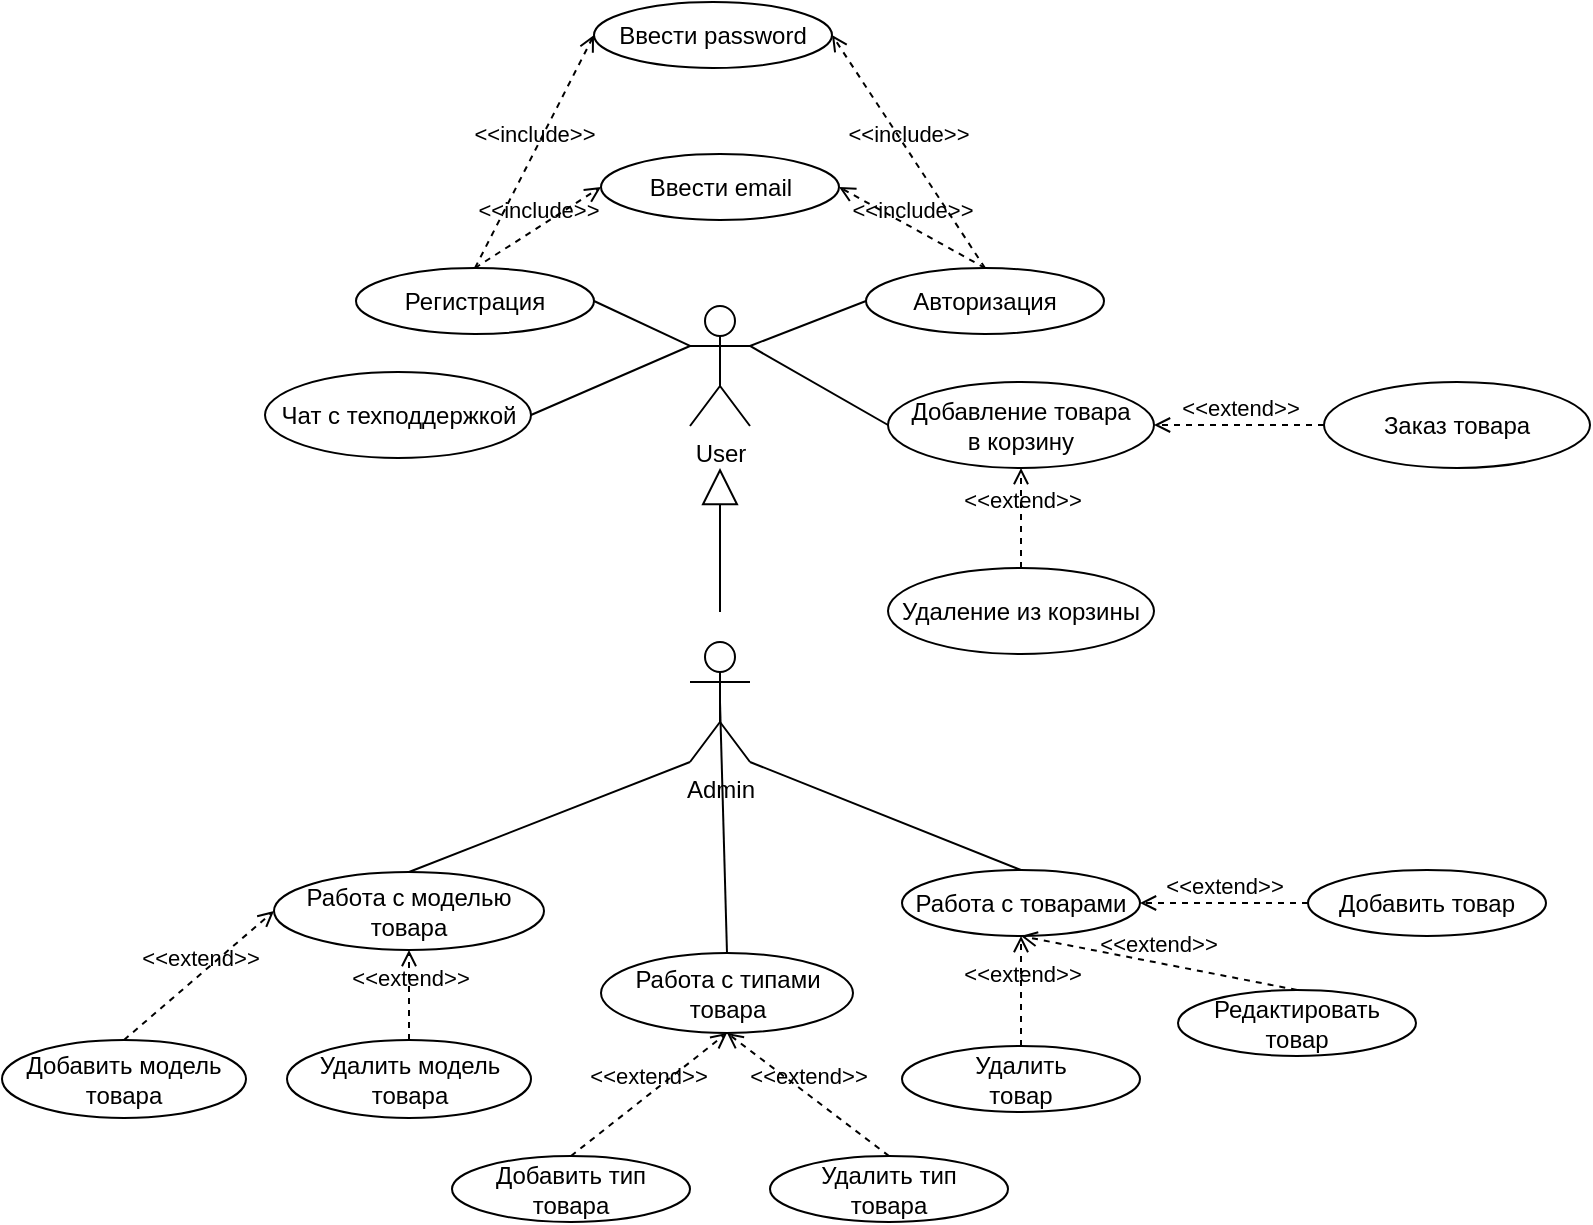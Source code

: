 <mxfile version="24.3.1" type="device">
  <diagram name="Страница — 1" id="TksphpOLSOIeSQB3T_Iy">
    <mxGraphModel dx="1500" dy="757" grid="0" gridSize="10" guides="1" tooltips="1" connect="1" arrows="1" fold="1" page="1" pageScale="1" pageWidth="827" pageHeight="1169" math="0" shadow="0">
      <root>
        <mxCell id="0" />
        <mxCell id="1" parent="0" />
        <mxCell id="026e-08fQiQGaKTBDYC8-1" value="User" style="shape=umlActor;verticalLabelPosition=bottom;verticalAlign=top;html=1;outlineConnect=0;" vertex="1" parent="1">
          <mxGeometry x="354" y="193" width="30" height="60" as="geometry" />
        </mxCell>
        <mxCell id="026e-08fQiQGaKTBDYC8-2" value="Admin" style="shape=umlActor;verticalLabelPosition=bottom;verticalAlign=top;html=1;outlineConnect=0;" vertex="1" parent="1">
          <mxGeometry x="354" y="361" width="30" height="60" as="geometry" />
        </mxCell>
        <mxCell id="026e-08fQiQGaKTBDYC8-6" value="Авторизация" style="ellipse;whiteSpace=wrap;html=1;" vertex="1" parent="1">
          <mxGeometry x="442" y="174" width="119" height="33" as="geometry" />
        </mxCell>
        <mxCell id="026e-08fQiQGaKTBDYC8-8" value="Регистрация" style="ellipse;whiteSpace=wrap;html=1;" vertex="1" parent="1">
          <mxGeometry x="187" y="174" width="119" height="33" as="geometry" />
        </mxCell>
        <mxCell id="026e-08fQiQGaKTBDYC8-9" value="&amp;lt;&amp;lt;include&amp;gt;&amp;gt;" style="html=1;verticalAlign=bottom;labelBackgroundColor=none;endArrow=open;endFill=0;dashed=1;rounded=0;exitX=0.5;exitY=0;exitDx=0;exitDy=0;entryX=0;entryY=0.5;entryDx=0;entryDy=0;" edge="1" parent="1" source="026e-08fQiQGaKTBDYC8-8" target="026e-08fQiQGaKTBDYC8-13">
          <mxGeometry width="160" relative="1" as="geometry">
            <mxPoint x="556" y="489" as="sourcePoint" />
            <mxPoint x="716" y="489" as="targetPoint" />
          </mxGeometry>
        </mxCell>
        <mxCell id="026e-08fQiQGaKTBDYC8-10" value="" style="endArrow=none;html=1;rounded=0;entryX=0;entryY=0.333;entryDx=0;entryDy=0;entryPerimeter=0;exitX=1;exitY=0.5;exitDx=0;exitDy=0;" edge="1" parent="1" source="026e-08fQiQGaKTBDYC8-8" target="026e-08fQiQGaKTBDYC8-1">
          <mxGeometry width="50" height="50" relative="1" as="geometry">
            <mxPoint x="218" y="459" as="sourcePoint" />
            <mxPoint x="268" y="409" as="targetPoint" />
          </mxGeometry>
        </mxCell>
        <mxCell id="026e-08fQiQGaKTBDYC8-11" value="" style="endArrow=none;html=1;rounded=0;entryX=1;entryY=0.333;entryDx=0;entryDy=0;entryPerimeter=0;exitX=0;exitY=0.5;exitDx=0;exitDy=0;" edge="1" parent="1" source="026e-08fQiQGaKTBDYC8-6" target="026e-08fQiQGaKTBDYC8-1">
          <mxGeometry width="50" height="50" relative="1" as="geometry">
            <mxPoint x="445" y="246" as="sourcePoint" />
            <mxPoint x="493" y="269" as="targetPoint" />
          </mxGeometry>
        </mxCell>
        <mxCell id="026e-08fQiQGaKTBDYC8-12" value="Ввести email" style="ellipse;whiteSpace=wrap;html=1;" vertex="1" parent="1">
          <mxGeometry x="309.5" y="117" width="119" height="33" as="geometry" />
        </mxCell>
        <mxCell id="026e-08fQiQGaKTBDYC8-13" value="Ввести password" style="ellipse;whiteSpace=wrap;html=1;" vertex="1" parent="1">
          <mxGeometry x="306" y="41" width="119" height="33" as="geometry" />
        </mxCell>
        <mxCell id="026e-08fQiQGaKTBDYC8-14" value="&amp;lt;&amp;lt;include&amp;gt;&amp;gt;" style="html=1;verticalAlign=bottom;labelBackgroundColor=none;endArrow=open;endFill=0;dashed=1;rounded=0;exitX=0.5;exitY=0;exitDx=0;exitDy=0;entryX=0;entryY=0.5;entryDx=0;entryDy=0;" edge="1" parent="1" source="026e-08fQiQGaKTBDYC8-8" target="026e-08fQiQGaKTBDYC8-12">
          <mxGeometry width="160" relative="1" as="geometry">
            <mxPoint x="125" y="501" as="sourcePoint" />
            <mxPoint x="285" y="501" as="targetPoint" />
          </mxGeometry>
        </mxCell>
        <mxCell id="026e-08fQiQGaKTBDYC8-15" value="&amp;lt;&amp;lt;include&amp;gt;&amp;gt;" style="html=1;verticalAlign=bottom;labelBackgroundColor=none;endArrow=open;endFill=0;dashed=1;rounded=0;exitX=0.5;exitY=0;exitDx=0;exitDy=0;entryX=1;entryY=0.5;entryDx=0;entryDy=0;" edge="1" parent="1" source="026e-08fQiQGaKTBDYC8-6" target="026e-08fQiQGaKTBDYC8-13">
          <mxGeometry width="160" relative="1" as="geometry">
            <mxPoint x="623" y="180" as="sourcePoint" />
            <mxPoint x="783" y="180" as="targetPoint" />
          </mxGeometry>
        </mxCell>
        <mxCell id="026e-08fQiQGaKTBDYC8-16" value="&amp;lt;&amp;lt;include&amp;gt;&amp;gt;" style="html=1;verticalAlign=bottom;labelBackgroundColor=none;endArrow=open;endFill=0;dashed=1;rounded=0;exitX=0.5;exitY=0;exitDx=0;exitDy=0;entryX=1;entryY=0.5;entryDx=0;entryDy=0;" edge="1" parent="1" source="026e-08fQiQGaKTBDYC8-6" target="026e-08fQiQGaKTBDYC8-12">
          <mxGeometry width="160" relative="1" as="geometry">
            <mxPoint x="484" y="334" as="sourcePoint" />
            <mxPoint x="644" y="334" as="targetPoint" />
          </mxGeometry>
        </mxCell>
        <mxCell id="026e-08fQiQGaKTBDYC8-17" value="Добавить товар" style="ellipse;whiteSpace=wrap;html=1;" vertex="1" parent="1">
          <mxGeometry x="663" y="475" width="119" height="33" as="geometry" />
        </mxCell>
        <mxCell id="026e-08fQiQGaKTBDYC8-18" value="Редактировать&lt;div&gt;товар&lt;/div&gt;" style="ellipse;whiteSpace=wrap;html=1;" vertex="1" parent="1">
          <mxGeometry x="598" y="535" width="119" height="33" as="geometry" />
        </mxCell>
        <mxCell id="026e-08fQiQGaKTBDYC8-20" value="Удалить&lt;div&gt;товар&lt;/div&gt;" style="ellipse;whiteSpace=wrap;html=1;" vertex="1" parent="1">
          <mxGeometry x="460" y="563" width="119" height="33" as="geometry" />
        </mxCell>
        <mxCell id="026e-08fQiQGaKTBDYC8-21" value="Добавить тип&lt;div&gt;товара&lt;/div&gt;" style="ellipse;whiteSpace=wrap;html=1;" vertex="1" parent="1">
          <mxGeometry x="235" y="618" width="119" height="33" as="geometry" />
        </mxCell>
        <mxCell id="026e-08fQiQGaKTBDYC8-22" value="Удалить тип&lt;div&gt;товара&lt;/div&gt;" style="ellipse;whiteSpace=wrap;html=1;" vertex="1" parent="1">
          <mxGeometry x="394" y="618" width="119" height="33" as="geometry" />
        </mxCell>
        <mxCell id="026e-08fQiQGaKTBDYC8-23" value="Удалить модель&lt;div&gt;товара&lt;/div&gt;" style="ellipse;whiteSpace=wrap;html=1;" vertex="1" parent="1">
          <mxGeometry x="152.5" y="560" width="122" height="39" as="geometry" />
        </mxCell>
        <mxCell id="026e-08fQiQGaKTBDYC8-24" value="Добавить модель&lt;div&gt;товара&lt;/div&gt;" style="ellipse;whiteSpace=wrap;html=1;" vertex="1" parent="1">
          <mxGeometry x="10" y="560" width="122" height="39" as="geometry" />
        </mxCell>
        <mxCell id="026e-08fQiQGaKTBDYC8-25" value="Работа с товарами" style="ellipse;whiteSpace=wrap;html=1;" vertex="1" parent="1">
          <mxGeometry x="460" y="475" width="119" height="33" as="geometry" />
        </mxCell>
        <mxCell id="026e-08fQiQGaKTBDYC8-26" value="&amp;lt;&amp;lt;extend&amp;gt;&amp;gt;" style="html=1;verticalAlign=bottom;labelBackgroundColor=none;endArrow=open;endFill=0;dashed=1;rounded=0;exitX=0;exitY=0.5;exitDx=0;exitDy=0;entryX=1;entryY=0.5;entryDx=0;entryDy=0;" edge="1" parent="1" source="026e-08fQiQGaKTBDYC8-17" target="026e-08fQiQGaKTBDYC8-25">
          <mxGeometry width="160" relative="1" as="geometry">
            <mxPoint x="528.5" y="632" as="sourcePoint" />
            <mxPoint x="615" y="506" as="targetPoint" />
          </mxGeometry>
        </mxCell>
        <mxCell id="026e-08fQiQGaKTBDYC8-27" value="&amp;lt;&amp;lt;extend&amp;gt;&amp;gt;" style="html=1;verticalAlign=bottom;labelBackgroundColor=none;endArrow=open;endFill=0;dashed=1;rounded=0;exitX=0.5;exitY=0;exitDx=0;exitDy=0;entryX=0.5;entryY=1;entryDx=0;entryDy=0;" edge="1" parent="1" source="026e-08fQiQGaKTBDYC8-20" target="026e-08fQiQGaKTBDYC8-25">
          <mxGeometry width="160" relative="1" as="geometry">
            <mxPoint x="797" y="583" as="sourcePoint" />
            <mxPoint x="514" y="539" as="targetPoint" />
          </mxGeometry>
        </mxCell>
        <mxCell id="026e-08fQiQGaKTBDYC8-28" value="&amp;lt;&amp;lt;extend&amp;gt;&amp;gt;" style="html=1;verticalAlign=bottom;labelBackgroundColor=none;endArrow=open;endFill=0;dashed=1;rounded=0;entryX=0.5;entryY=1;entryDx=0;entryDy=0;exitX=0.5;exitY=0;exitDx=0;exitDy=0;" edge="1" parent="1" source="026e-08fQiQGaKTBDYC8-23" target="026e-08fQiQGaKTBDYC8-37">
          <mxGeometry width="160" relative="1" as="geometry">
            <mxPoint x="884" y="360" as="sourcePoint" />
            <mxPoint x="1044" y="360" as="targetPoint" />
          </mxGeometry>
        </mxCell>
        <mxCell id="026e-08fQiQGaKTBDYC8-29" value="&amp;lt;&amp;lt;extend&amp;gt;&amp;gt;" style="html=1;verticalAlign=bottom;labelBackgroundColor=none;endArrow=open;endFill=0;dashed=1;rounded=0;entryX=0.5;entryY=1;entryDx=0;entryDy=0;exitX=0.5;exitY=0;exitDx=0;exitDy=0;" edge="1" parent="1" source="026e-08fQiQGaKTBDYC8-21" target="026e-08fQiQGaKTBDYC8-32">
          <mxGeometry width="160" relative="1" as="geometry">
            <mxPoint x="141" y="717" as="sourcePoint" />
            <mxPoint x="301" y="717" as="targetPoint" />
          </mxGeometry>
        </mxCell>
        <mxCell id="026e-08fQiQGaKTBDYC8-30" value="&amp;lt;&amp;lt;extend&amp;gt;&amp;gt;" style="html=1;verticalAlign=bottom;labelBackgroundColor=none;endArrow=open;endFill=0;dashed=1;rounded=0;entryX=0.5;entryY=1;entryDx=0;entryDy=0;exitX=0.5;exitY=0;exitDx=0;exitDy=0;" edge="1" parent="1" source="026e-08fQiQGaKTBDYC8-22" target="026e-08fQiQGaKTBDYC8-32">
          <mxGeometry width="160" relative="1" as="geometry">
            <mxPoint x="237" y="636" as="sourcePoint" />
            <mxPoint x="397" y="636" as="targetPoint" />
          </mxGeometry>
        </mxCell>
        <mxCell id="026e-08fQiQGaKTBDYC8-31" value="&amp;lt;&amp;lt;extend&amp;gt;&amp;gt;" style="html=1;verticalAlign=bottom;labelBackgroundColor=none;endArrow=open;endFill=0;dashed=1;rounded=0;exitX=0.5;exitY=0;exitDx=0;exitDy=0;entryX=0.5;entryY=1;entryDx=0;entryDy=0;" edge="1" parent="1" source="026e-08fQiQGaKTBDYC8-18" target="026e-08fQiQGaKTBDYC8-25">
          <mxGeometry width="160" relative="1" as="geometry">
            <mxPoint x="572.5" y="456" as="sourcePoint" />
            <mxPoint x="556" y="522" as="targetPoint" />
          </mxGeometry>
        </mxCell>
        <mxCell id="026e-08fQiQGaKTBDYC8-32" value="Работа с типами&lt;div&gt;товара&lt;/div&gt;" style="ellipse;whiteSpace=wrap;html=1;" vertex="1" parent="1">
          <mxGeometry x="309.5" y="516.5" width="126" height="40" as="geometry" />
        </mxCell>
        <mxCell id="026e-08fQiQGaKTBDYC8-33" value="" style="endArrow=none;html=1;rounded=0;entryX=1;entryY=1;entryDx=0;entryDy=0;entryPerimeter=0;exitX=0.5;exitY=0;exitDx=0;exitDy=0;" edge="1" parent="1" source="026e-08fQiQGaKTBDYC8-25" target="026e-08fQiQGaKTBDYC8-2">
          <mxGeometry width="50" height="50" relative="1" as="geometry">
            <mxPoint x="493.5" y="425" as="sourcePoint" />
            <mxPoint x="435.5" y="448" as="targetPoint" />
          </mxGeometry>
        </mxCell>
        <mxCell id="026e-08fQiQGaKTBDYC8-34" value="" style="endArrow=none;html=1;rounded=0;entryX=0.5;entryY=0.5;entryDx=0;entryDy=0;entryPerimeter=0;exitX=0.5;exitY=0;exitDx=0;exitDy=0;" edge="1" parent="1" source="026e-08fQiQGaKTBDYC8-32" target="026e-08fQiQGaKTBDYC8-2">
          <mxGeometry width="50" height="50" relative="1" as="geometry">
            <mxPoint x="530" y="570.5" as="sourcePoint" />
            <mxPoint x="394" y="516.5" as="targetPoint" />
          </mxGeometry>
        </mxCell>
        <mxCell id="026e-08fQiQGaKTBDYC8-35" style="edgeStyle=orthogonalEdgeStyle;rounded=0;orthogonalLoop=1;jettySize=auto;html=1;exitX=0.5;exitY=1;exitDx=0;exitDy=0;" edge="1" parent="1" source="026e-08fQiQGaKTBDYC8-17" target="026e-08fQiQGaKTBDYC8-17">
          <mxGeometry relative="1" as="geometry" />
        </mxCell>
        <mxCell id="026e-08fQiQGaKTBDYC8-37" value="Работа с моделью&lt;div&gt;товара&lt;/div&gt;" style="ellipse;whiteSpace=wrap;html=1;" vertex="1" parent="1">
          <mxGeometry x="146" y="476" width="135" height="39" as="geometry" />
        </mxCell>
        <mxCell id="026e-08fQiQGaKTBDYC8-38" value="" style="endArrow=none;html=1;rounded=0;entryX=0;entryY=1;entryDx=0;entryDy=0;entryPerimeter=0;exitX=0.5;exitY=0;exitDx=0;exitDy=0;" edge="1" parent="1" source="026e-08fQiQGaKTBDYC8-37" target="026e-08fQiQGaKTBDYC8-2">
          <mxGeometry width="50" height="50" relative="1" as="geometry">
            <mxPoint x="617" y="411" as="sourcePoint" />
            <mxPoint x="481" y="357" as="targetPoint" />
          </mxGeometry>
        </mxCell>
        <mxCell id="026e-08fQiQGaKTBDYC8-39" value="&amp;lt;&amp;lt;extend&amp;gt;&amp;gt;" style="html=1;verticalAlign=bottom;labelBackgroundColor=none;endArrow=open;endFill=0;dashed=1;rounded=0;exitX=0.5;exitY=0;exitDx=0;exitDy=0;entryX=0;entryY=0.5;entryDx=0;entryDy=0;" edge="1" parent="1" source="026e-08fQiQGaKTBDYC8-24" target="026e-08fQiQGaKTBDYC8-37">
          <mxGeometry width="160" relative="1" as="geometry">
            <mxPoint x="499" y="404" as="sourcePoint" />
            <mxPoint x="659" y="404" as="targetPoint" />
          </mxGeometry>
        </mxCell>
        <mxCell id="026e-08fQiQGaKTBDYC8-40" value="Добавление товара&lt;div&gt;в корзину&lt;/div&gt;" style="ellipse;whiteSpace=wrap;html=1;" vertex="1" parent="1">
          <mxGeometry x="453" y="231" width="133" height="43" as="geometry" />
        </mxCell>
        <mxCell id="026e-08fQiQGaKTBDYC8-41" value="&amp;lt;&amp;lt;extend&amp;gt;&amp;gt;" style="html=1;verticalAlign=bottom;labelBackgroundColor=none;endArrow=open;endFill=0;dashed=1;rounded=0;exitX=0.5;exitY=0;exitDx=0;exitDy=0;entryX=0.5;entryY=1;entryDx=0;entryDy=0;" edge="1" parent="1" source="026e-08fQiQGaKTBDYC8-42" target="026e-08fQiQGaKTBDYC8-40">
          <mxGeometry width="160" relative="1" as="geometry">
            <mxPoint x="684.0" y="253.0" as="sourcePoint" />
            <mxPoint x="681" y="363.5" as="targetPoint" />
          </mxGeometry>
        </mxCell>
        <mxCell id="026e-08fQiQGaKTBDYC8-42" value="&lt;div&gt;Удаление из корзины&lt;/div&gt;" style="ellipse;whiteSpace=wrap;html=1;" vertex="1" parent="1">
          <mxGeometry x="453" y="324" width="133" height="43" as="geometry" />
        </mxCell>
        <mxCell id="026e-08fQiQGaKTBDYC8-43" value="&lt;div&gt;Заказ товара&lt;/div&gt;" style="ellipse;whiteSpace=wrap;html=1;" vertex="1" parent="1">
          <mxGeometry x="671" y="231" width="133" height="43" as="geometry" />
        </mxCell>
        <mxCell id="026e-08fQiQGaKTBDYC8-44" value="&amp;lt;&amp;lt;extend&amp;gt;&amp;gt;" style="html=1;verticalAlign=bottom;labelBackgroundColor=none;endArrow=open;endFill=0;dashed=1;rounded=0;exitX=0;exitY=0.5;exitDx=0;exitDy=0;entryX=1;entryY=0.5;entryDx=0;entryDy=0;" edge="1" parent="1" source="026e-08fQiQGaKTBDYC8-43" target="026e-08fQiQGaKTBDYC8-40">
          <mxGeometry width="160" relative="1" as="geometry">
            <mxPoint x="659" y="410" as="sourcePoint" />
            <mxPoint x="702" y="355" as="targetPoint" />
          </mxGeometry>
        </mxCell>
        <mxCell id="026e-08fQiQGaKTBDYC8-45" value="" style="endArrow=none;html=1;rounded=0;entryX=1;entryY=0.333;entryDx=0;entryDy=0;entryPerimeter=0;exitX=0;exitY=0.5;exitDx=0;exitDy=0;" edge="1" parent="1" source="026e-08fQiQGaKTBDYC8-40" target="026e-08fQiQGaKTBDYC8-1">
          <mxGeometry width="50" height="50" relative="1" as="geometry">
            <mxPoint x="452" y="200" as="sourcePoint" />
            <mxPoint x="394" y="223" as="targetPoint" />
          </mxGeometry>
        </mxCell>
        <mxCell id="026e-08fQiQGaKTBDYC8-47" value="" style="endArrow=block;html=1;rounded=0;align=center;verticalAlign=bottom;endFill=0;labelBackgroundColor=none;endSize=16;strokeWidth=1;" edge="1" parent="1">
          <mxGeometry relative="1" as="geometry">
            <mxPoint x="369" y="346" as="sourcePoint" />
            <mxPoint x="369" y="274" as="targetPoint" />
          </mxGeometry>
        </mxCell>
        <mxCell id="026e-08fQiQGaKTBDYC8-48" value="" style="resizable=0;html=1;align=center;verticalAlign=top;labelBackgroundColor=none;" connectable="0" vertex="1" parent="026e-08fQiQGaKTBDYC8-47">
          <mxGeometry relative="1" as="geometry" />
        </mxCell>
        <mxCell id="026e-08fQiQGaKTBDYC8-49" value="&lt;div&gt;Чат с техподдержкой&lt;/div&gt;" style="ellipse;whiteSpace=wrap;html=1;" vertex="1" parent="1">
          <mxGeometry x="141.5" y="226" width="133" height="43" as="geometry" />
        </mxCell>
        <mxCell id="026e-08fQiQGaKTBDYC8-50" value="" style="endArrow=none;html=1;rounded=0;entryX=0;entryY=0.333;entryDx=0;entryDy=0;entryPerimeter=0;exitX=1;exitY=0.5;exitDx=0;exitDy=0;" edge="1" parent="1" source="026e-08fQiQGaKTBDYC8-49" target="026e-08fQiQGaKTBDYC8-1">
          <mxGeometry width="50" height="50" relative="1" as="geometry">
            <mxPoint x="261.5" y="258" as="sourcePoint" />
            <mxPoint x="309.5" y="281" as="targetPoint" />
          </mxGeometry>
        </mxCell>
      </root>
    </mxGraphModel>
  </diagram>
</mxfile>
